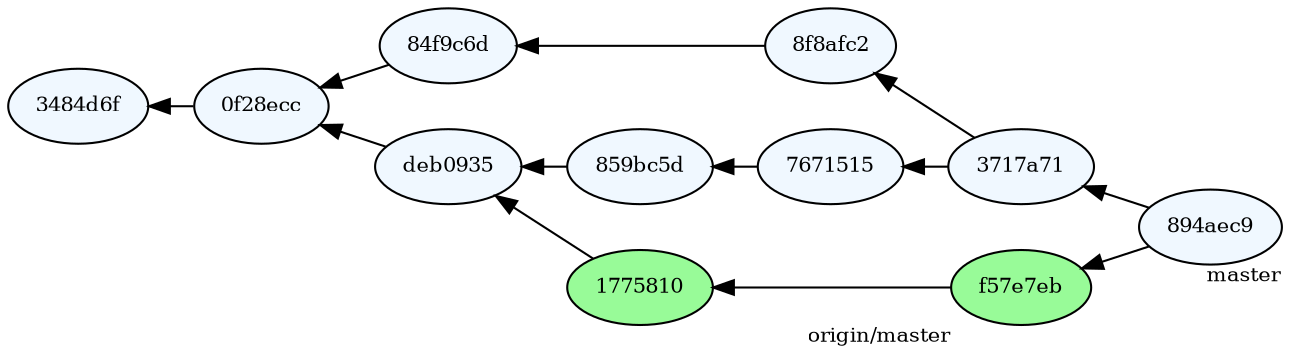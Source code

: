 digraph branch 
{
  rankdir=LR
  ranksep=0.3
  nodesep=0.3
  node [fontsize=10, style=filled]
  edge [dir = "back"]
  c2 [label = "3484d6f", fillcolor=aliceblue]
  c3 [label = "0f28ecc", fillcolor=aliceblue]
  c4 [label = "84f9c6d", fillcolor=aliceblue]
  c5 [label = "8f8afc2", fillcolor=aliceblue]
  c6 [label = "deb0935", fillcolor=aliceblue]
  c7 [label = "859bc5d", fillcolor=aliceblue]
  c8 [label = "7671515", fillcolor=aliceblue]
  c9 [label = "3717a71", fillcolor=aliceblue]
  c10 [label = "1775810", fillcolor=palegreen]
  c11 [label = "f57e7eb", xlabel="origin/master", fillcolor=palegreen]
  c12 [label = "894aec9", xlabel="master", fillcolor=aliceblue]


  c2 -> c3 -> c4 -> c5 -> c9 -> c12
  c3 -> c6 -> c7  -> c8 -> c9
  c6 -> c10 -> c11 -> c12
}